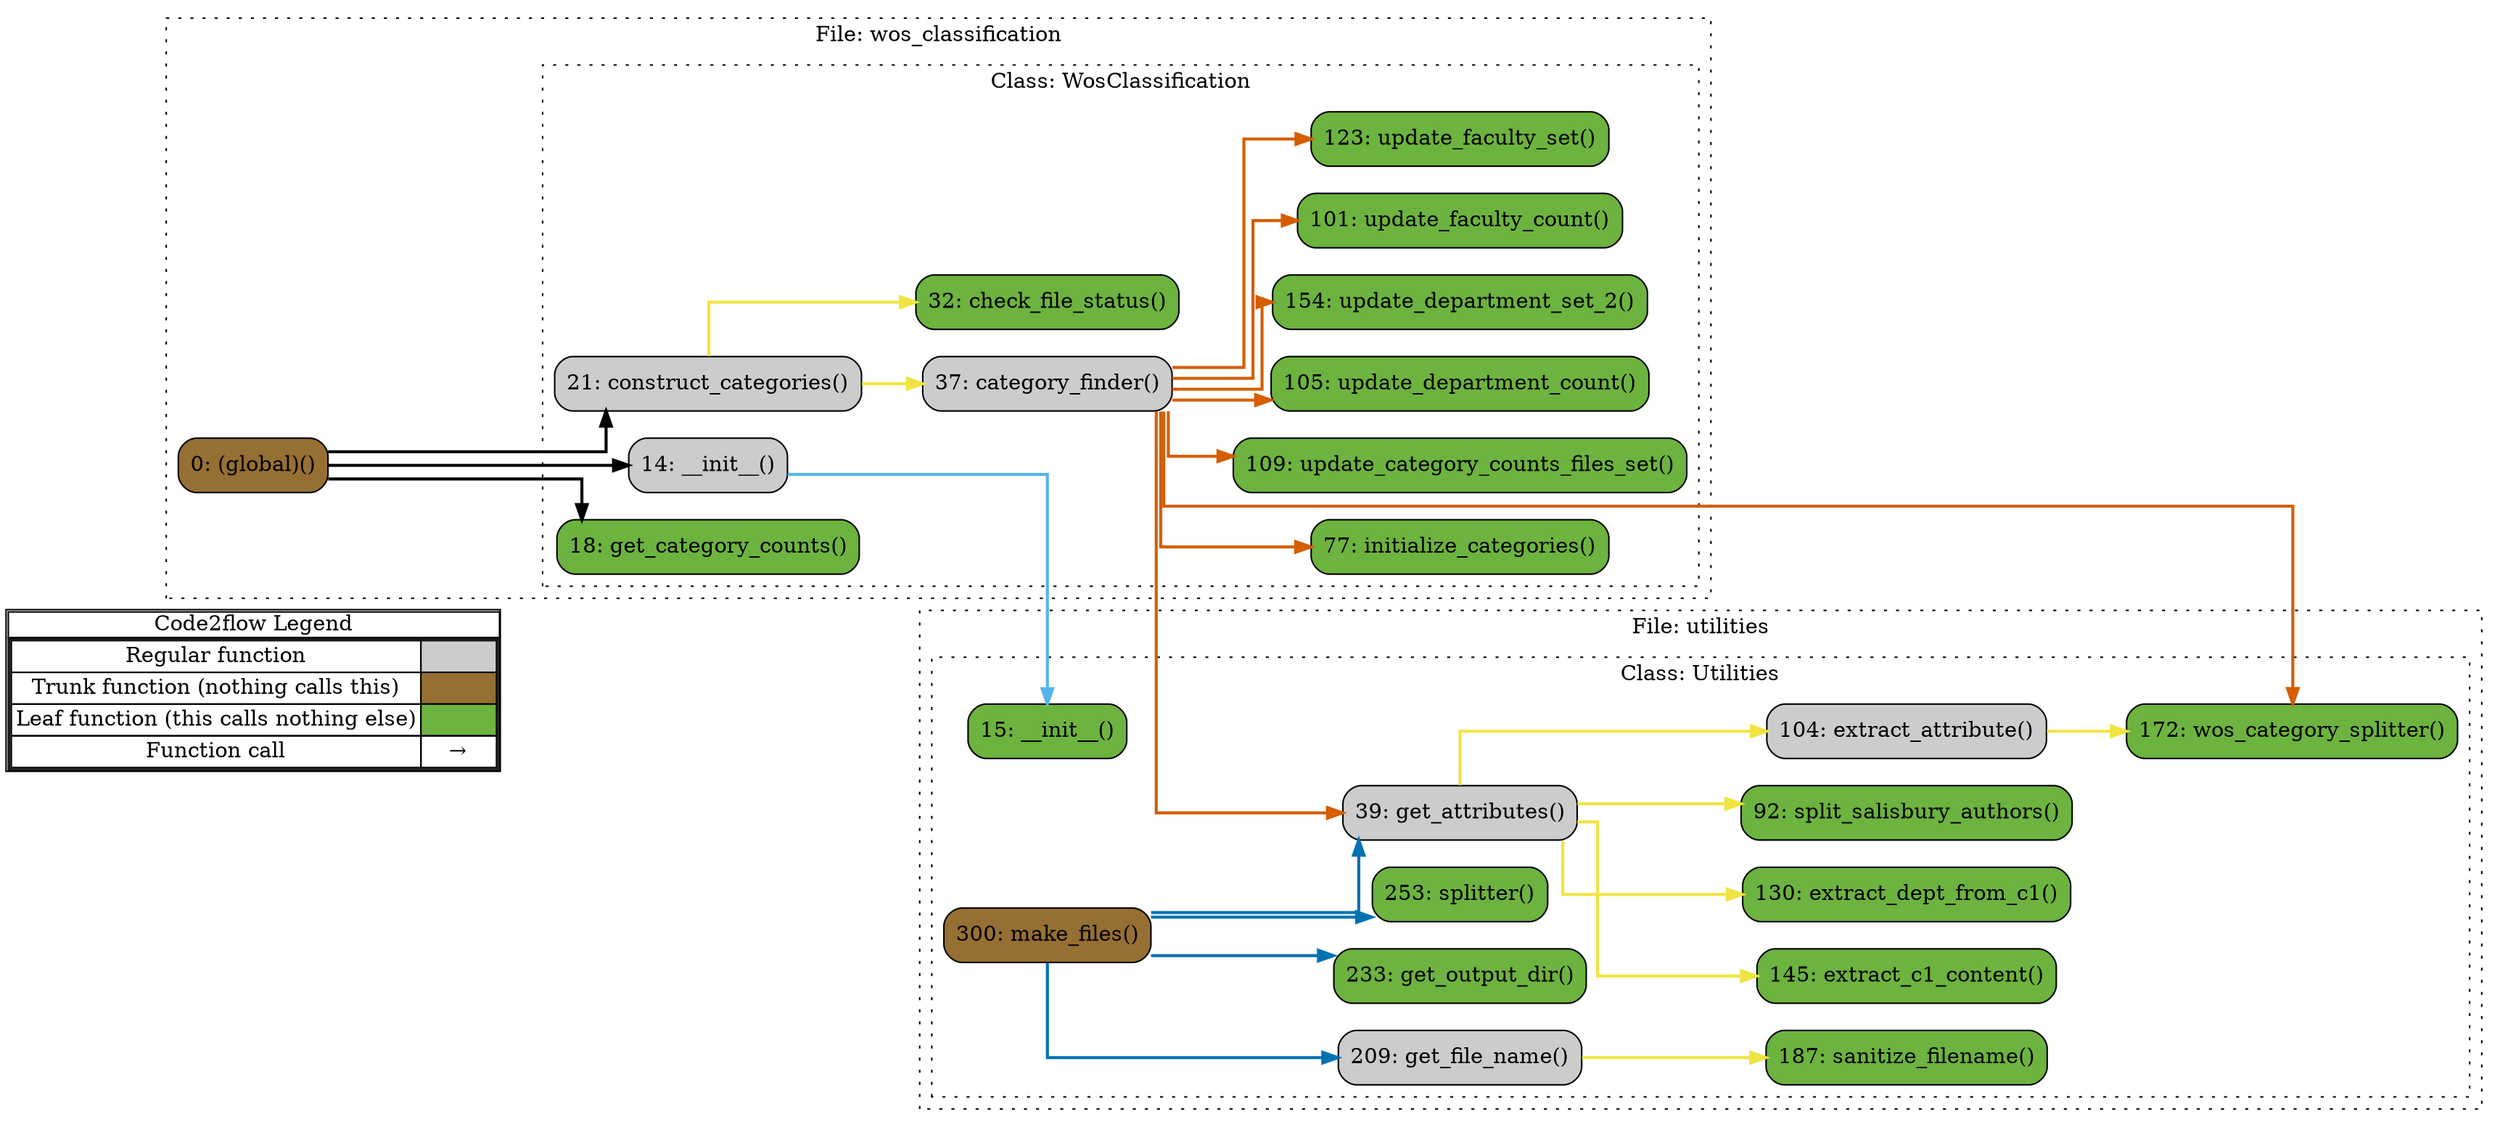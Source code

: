 digraph G {
concentrate=true;
splines="ortho";
rankdir="LR";
subgraph legend{
    rank = min;
    label = "legend";
    Legend [shape=none, margin=0, label = <
        <table cellspacing="0" cellpadding="0" border="1"><tr><td>Code2flow Legend</td></tr><tr><td>
        <table cellspacing="0">
        <tr><td>Regular function</td><td width="50px" bgcolor='#cccccc'></td></tr>
        <tr><td>Trunk function (nothing calls this)</td><td bgcolor='#966F33'></td></tr>
        <tr><td>Leaf function (this calls nothing else)</td><td bgcolor='#6db33f'></td></tr>
        <tr><td>Function call</td><td><font color='black'>&#8594;</font></td></tr>
        </table></td></tr></table>
        >];
}node_aed7715a [label="15: __init__()" name="utilities::Utilities.__init__" shape="rect" style="rounded,filled" fillcolor="#6db33f" ];
node_57f7c584 [label="104: extract_attribute()" name="utilities::Utilities.extract_attribute" shape="rect" style="rounded,filled" fillcolor="#cccccc" ];
node_f35ed224 [label="145: extract_c1_content()" name="utilities::Utilities.extract_c1_content" shape="rect" style="rounded,filled" fillcolor="#6db33f" ];
node_242e5c3a [label="130: extract_dept_from_c1()" name="utilities::Utilities.extract_dept_from_c1" shape="rect" style="rounded,filled" fillcolor="#6db33f" ];
node_94e9d3c4 [label="39: get_attributes()" name="utilities::Utilities.get_attributes" shape="rect" style="rounded,filled" fillcolor="#cccccc" ];
node_87c00444 [label="209: get_file_name()" name="utilities::Utilities.get_file_name" shape="rect" style="rounded,filled" fillcolor="#cccccc" ];
node_4eaf77b0 [label="233: get_output_dir()" name="utilities::Utilities.get_output_dir" shape="rect" style="rounded,filled" fillcolor="#6db33f" ];
node_7b525c15 [label="300: make_files()" name="utilities::Utilities.make_files" shape="rect" style="rounded,filled" fillcolor="#966F33" ];
node_4d75afd7 [label="187: sanitize_filename()" name="utilities::Utilities.sanitize_filename" shape="rect" style="rounded,filled" fillcolor="#6db33f" ];
node_3e3e0d3a [label="92: split_salisbury_authors()" name="utilities::Utilities.split_salisbury_authors" shape="rect" style="rounded,filled" fillcolor="#6db33f" ];
node_3966a656 [label="253: splitter()" name="utilities::Utilities.splitter" shape="rect" style="rounded,filled" fillcolor="#6db33f" ];
node_91a0e857 [label="172: wos_category_splitter()" name="utilities::Utilities.wos_category_splitter" shape="rect" style="rounded,filled" fillcolor="#6db33f" ];
node_19dbf028 [label="0: (global)()" name="wos_classification::(global)" shape="rect" style="rounded,filled" fillcolor="#966F33" ];
node_13c8e2fa [label="14: __init__()" name="wos_classification::WosClassification.__init__" shape="rect" style="rounded,filled" fillcolor="#cccccc" ];
node_5b348b66 [label="37: category_finder()" name="wos_classification::WosClassification.category_finder" shape="rect" style="rounded,filled" fillcolor="#cccccc" ];
node_f8b2eb50 [label="32: check_file_status()" name="wos_classification::WosClassification.check_file_status" shape="rect" style="rounded,filled" fillcolor="#6db33f" ];
node_4e017b4c [label="21: construct_categories()" name="wos_classification::WosClassification.construct_categories" shape="rect" style="rounded,filled" fillcolor="#cccccc" ];
node_f2d2851b [label="18: get_category_counts()" name="wos_classification::WosClassification.get_category_counts" shape="rect" style="rounded,filled" fillcolor="#6db33f" ];
node_06327ac7 [label="77: initialize_categories()" name="wos_classification::WosClassification.initialize_categories" shape="rect" style="rounded,filled" fillcolor="#6db33f" ];
node_b4f99647 [label="109: update_category_counts_files_set()" name="wos_classification::WosClassification.update_category_counts_files_set" shape="rect" style="rounded,filled" fillcolor="#6db33f" ];
node_3fd5c43a [label="105: update_department_count()" name="wos_classification::WosClassification.update_department_count" shape="rect" style="rounded,filled" fillcolor="#6db33f" ];
node_279ffee3 [label="154: update_department_set_2()" name="wos_classification::WosClassification.update_department_set_2" shape="rect" style="rounded,filled" fillcolor="#6db33f" ];
node_1891ed4f [label="101: update_faculty_count()" name="wos_classification::WosClassification.update_faculty_count" shape="rect" style="rounded,filled" fillcolor="#6db33f" ];
node_a864898c [label="123: update_faculty_set()" name="wos_classification::WosClassification.update_faculty_set" shape="rect" style="rounded,filled" fillcolor="#6db33f" ];
node_57f7c584 -> node_91a0e857 [color="#F0E442" penwidth="2"];
node_94e9d3c4 -> node_57f7c584 [color="#F0E442" penwidth="2"];
node_94e9d3c4 -> node_f35ed224 [color="#F0E442" penwidth="2"];
node_94e9d3c4 -> node_242e5c3a [color="#F0E442" penwidth="2"];
node_94e9d3c4 -> node_3e3e0d3a [color="#F0E442" penwidth="2"];
node_87c00444 -> node_4d75afd7 [color="#F0E442" penwidth="2"];
node_87c00444 -> node_4d75afd7 [color="#F0E442" penwidth="2"];
node_7b525c15 -> node_94e9d3c4 [color="#0072B2" penwidth="2"];
node_7b525c15 -> node_87c00444 [color="#0072B2" penwidth="2"];
node_7b525c15 -> node_4eaf77b0 [color="#0072B2" penwidth="2"];
node_7b525c15 -> node_3966a656 [color="#0072B2" penwidth="2"];
node_19dbf028 -> node_13c8e2fa [color="#000000" penwidth="2"];
node_19dbf028 -> node_4e017b4c [color="#000000" penwidth="2"];
node_19dbf028 -> node_f2d2851b [color="#000000" penwidth="2"];
node_13c8e2fa -> node_aed7715a [color="#56B4E9" penwidth="2"];
node_5b348b66 -> node_94e9d3c4 [color="#D55E00" penwidth="2"];
node_5b348b66 -> node_91a0e857 [color="#D55E00" penwidth="2"];
node_5b348b66 -> node_06327ac7 [color="#D55E00" penwidth="2"];
node_5b348b66 -> node_b4f99647 [color="#D55E00" penwidth="2"];
node_5b348b66 -> node_3fd5c43a [color="#D55E00" penwidth="2"];
node_5b348b66 -> node_279ffee3 [color="#D55E00" penwidth="2"];
node_5b348b66 -> node_1891ed4f [color="#D55E00" penwidth="2"];
node_5b348b66 -> node_a864898c [color="#D55E00" penwidth="2"];
node_4e017b4c -> node_5b348b66 [color="#F0E442" penwidth="2"];
node_4e017b4c -> node_f8b2eb50 [color="#F0E442" penwidth="2"];
subgraph cluster_145f9868 {
    label="File: utilities";
    name="utilities";
    style="filled";
    graph[style=dotted];
    subgraph cluster_9fae022a {
        node_aed7715a node_94e9d3c4 node_3e3e0d3a node_57f7c584 node_242e5c3a node_f35ed224 node_91a0e857 node_4d75afd7 node_87c00444 node_4eaf77b0 node_3966a656 node_7b525c15;
        label="Class: Utilities";
        name="Utilities";
        style="filled";
        graph[style=dotted];
    };
};
subgraph cluster_40aee81d {
    node_19dbf028;
    label="File: wos_classification";
    name="wos_classification";
    style="filled";
    graph[style=dotted];
    subgraph cluster_46b54742 {
        node_13c8e2fa node_f2d2851b node_4e017b4c node_f8b2eb50 node_5b348b66 node_06327ac7 node_1891ed4f node_3fd5c43a node_b4f99647 node_a864898c node_279ffee3;
        label="Class: WosClassification";
        name="WosClassification";
        style="filled";
        graph[style=dotted];
    };
};
}
